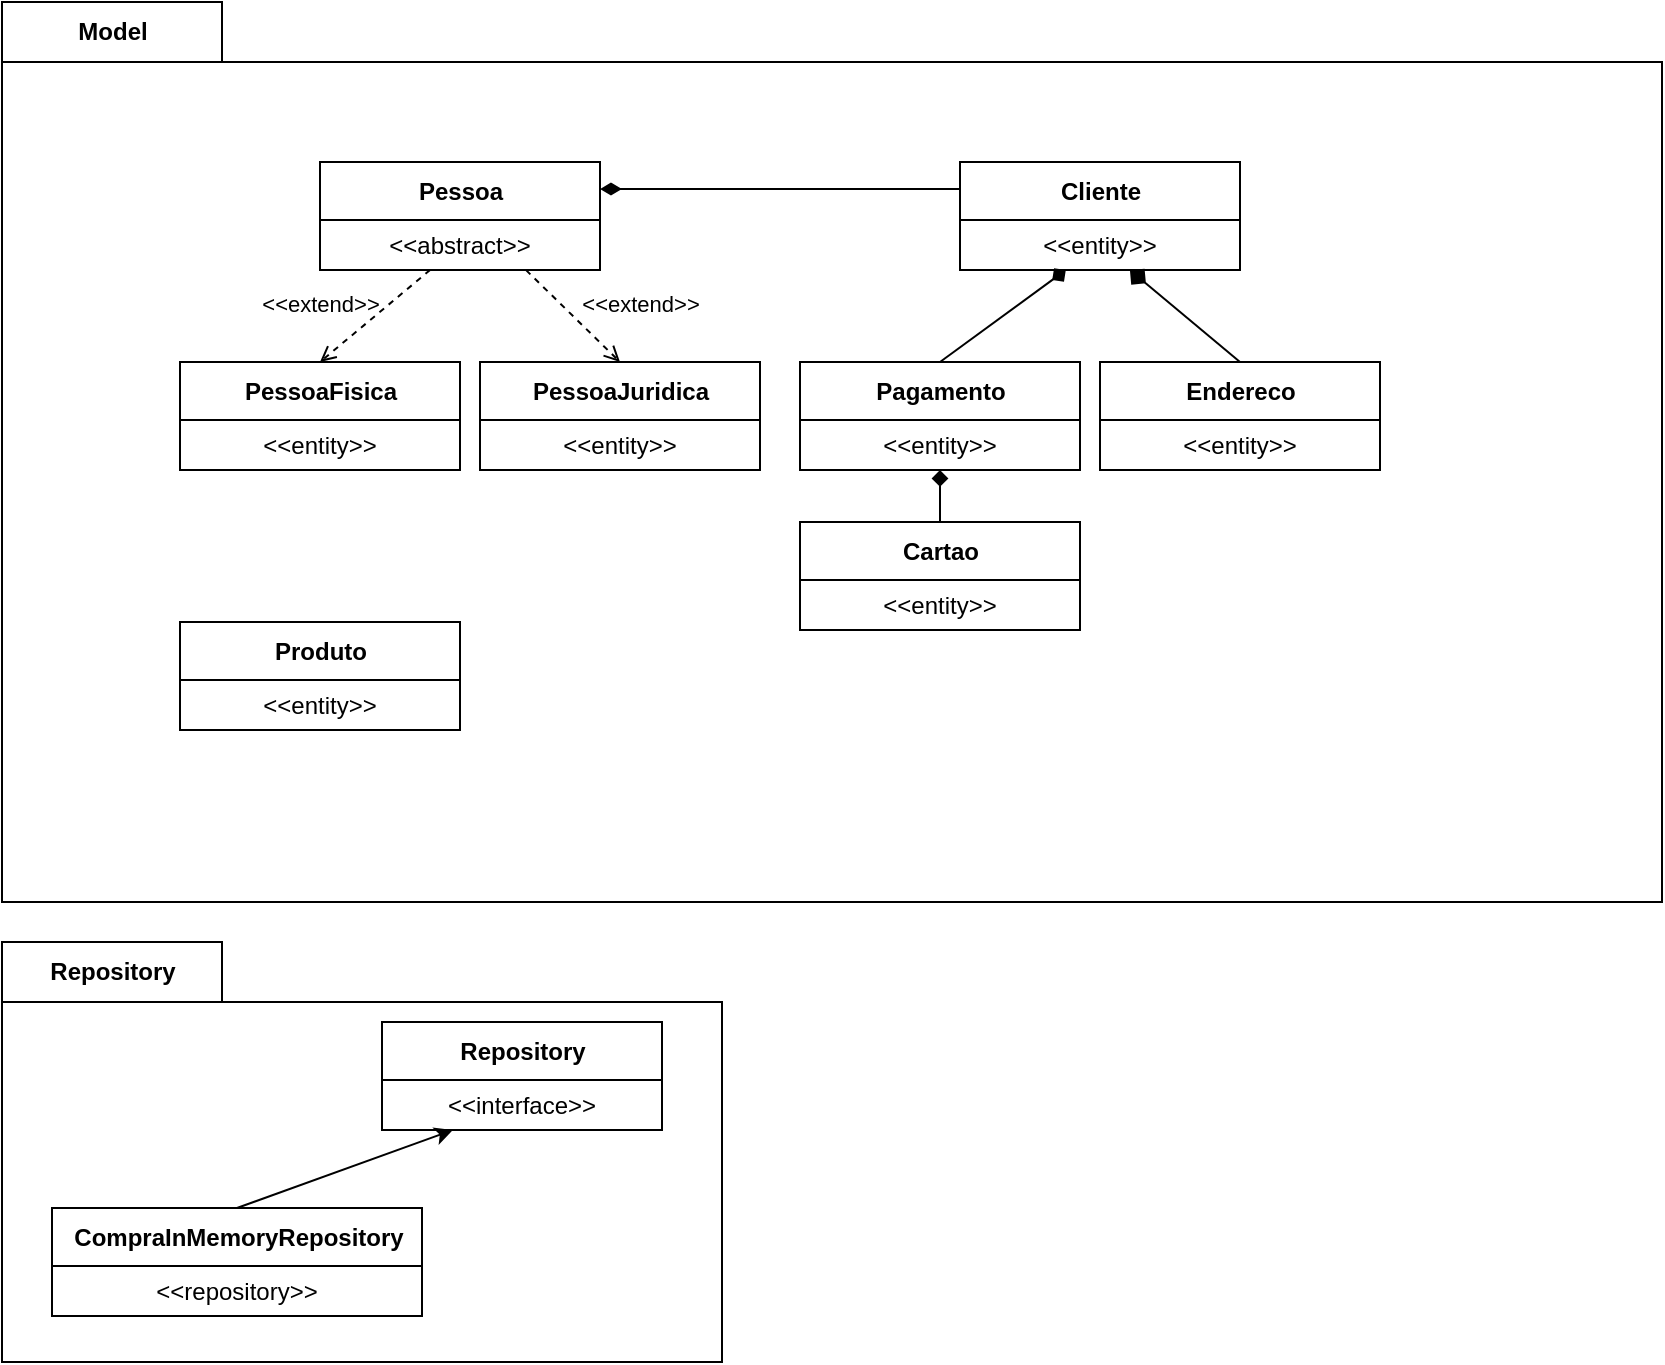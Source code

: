 <mxfile version="16.5.1" type="device"><diagram id="F95_BFXfoL9HSXDF8XYR" name="Página-1"><mxGraphModel dx="1726" dy="1720" grid="1" gridSize="10" guides="1" tooltips="1" connect="1" arrows="1" fold="1" page="1" pageScale="1" pageWidth="827" pageHeight="1169" math="0" shadow="0"><root><mxCell id="0"/><mxCell id="1" parent="0"/><mxCell id="hRDF0Bt1tg_kyCYRmB3e-8" value="Repository" style="shape=folder;fontStyle=1;tabWidth=110;tabHeight=30;tabPosition=left;html=1;boundedLbl=1;labelInHeader=1;container=1;collapsible=0;recursiveResize=0;" parent="1" vertex="1"><mxGeometry x="-160" y="290" width="360" height="210" as="geometry"/></mxCell><mxCell id="hRDF0Bt1tg_kyCYRmB3e-36" value="Repository" style="swimlane;fontStyle=1;align=center;verticalAlign=middle;childLayout=stackLayout;horizontal=1;startSize=29;horizontalStack=0;resizeParent=1;resizeParentMax=0;resizeLast=0;collapsible=0;marginBottom=0;html=1;" parent="hRDF0Bt1tg_kyCYRmB3e-8" vertex="1"><mxGeometry x="190" y="40" width="140" height="54" as="geometry"/></mxCell><mxCell id="hRDF0Bt1tg_kyCYRmB3e-37" value="&amp;lt;&amp;lt;interface&amp;gt;&amp;gt;" style="text;html=1;strokeColor=none;fillColor=none;align=center;verticalAlign=middle;spacingLeft=4;spacingRight=4;overflow=hidden;rotatable=0;points=[[0,0.5],[1,0.5]];portConstraint=eastwest;" parent="hRDF0Bt1tg_kyCYRmB3e-36" vertex="1"><mxGeometry y="29" width="140" height="25" as="geometry"/></mxCell><mxCell id="hRDF0Bt1tg_kyCYRmB3e-45" style="edgeStyle=none;rounded=0;orthogonalLoop=1;jettySize=auto;html=1;exitX=0.5;exitY=0;exitDx=0;exitDy=0;" parent="hRDF0Bt1tg_kyCYRmB3e-8" source="hRDF0Bt1tg_kyCYRmB3e-38" target="hRDF0Bt1tg_kyCYRmB3e-37" edge="1"><mxGeometry relative="1" as="geometry"/></mxCell><mxCell id="hRDF0Bt1tg_kyCYRmB3e-38" value="CompraInMemoryRepository" style="swimlane;fontStyle=1;align=center;verticalAlign=middle;childLayout=stackLayout;horizontal=1;startSize=29;horizontalStack=0;resizeParent=1;resizeParentMax=0;resizeLast=0;collapsible=0;marginBottom=0;html=1;" parent="hRDF0Bt1tg_kyCYRmB3e-8" vertex="1"><mxGeometry x="25" y="133" width="185" height="54" as="geometry"/></mxCell><mxCell id="hRDF0Bt1tg_kyCYRmB3e-39" value="&amp;lt;&amp;lt;repository&amp;gt;&amp;gt;" style="text;html=1;strokeColor=none;fillColor=none;align=center;verticalAlign=middle;spacingLeft=4;spacingRight=4;overflow=hidden;rotatable=0;points=[[0,0.5],[1,0.5]];portConstraint=eastwest;" parent="hRDF0Bt1tg_kyCYRmB3e-38" vertex="1"><mxGeometry y="29" width="185" height="25" as="geometry"/></mxCell><mxCell id="hRDF0Bt1tg_kyCYRmB3e-40" style="edgeStyle=none;rounded=0;orthogonalLoop=1;jettySize=auto;html=1;exitX=0.5;exitY=0;exitDx=0;exitDy=0;" parent="hRDF0Bt1tg_kyCYRmB3e-8" source="hRDF0Bt1tg_kyCYRmB3e-36" target="hRDF0Bt1tg_kyCYRmB3e-36" edge="1"><mxGeometry relative="1" as="geometry"/></mxCell><mxCell id="hRDF0Bt1tg_kyCYRmB3e-10" value="Model" style="shape=folder;fontStyle=1;tabWidth=110;tabHeight=30;tabPosition=left;html=1;boundedLbl=1;labelInHeader=1;container=1;collapsible=0;recursiveResize=0;" parent="1" vertex="1"><mxGeometry x="-160" y="-180" width="830" height="450" as="geometry"/></mxCell><mxCell id="hRDF0Bt1tg_kyCYRmB3e-14" value="Pessoa" style="swimlane;fontStyle=1;align=center;verticalAlign=middle;childLayout=stackLayout;horizontal=1;startSize=29;horizontalStack=0;resizeParent=1;resizeParentMax=0;resizeLast=0;collapsible=0;marginBottom=0;html=1;" parent="hRDF0Bt1tg_kyCYRmB3e-10" vertex="1"><mxGeometry x="159" y="80" width="140" height="54" as="geometry"/></mxCell><mxCell id="hRDF0Bt1tg_kyCYRmB3e-15" value="&amp;lt;&amp;lt;abstract&amp;gt;&amp;gt;" style="text;html=1;strokeColor=none;fillColor=none;align=center;verticalAlign=middle;spacingLeft=4;spacingRight=4;overflow=hidden;rotatable=0;points=[[0,0.5],[1,0.5]];portConstraint=eastwest;" parent="hRDF0Bt1tg_kyCYRmB3e-14" vertex="1"><mxGeometry y="29" width="140" height="25" as="geometry"/></mxCell><mxCell id="hRDF0Bt1tg_kyCYRmB3e-18" value="PessoaFisica" style="swimlane;fontStyle=1;align=center;verticalAlign=middle;childLayout=stackLayout;horizontal=1;startSize=29;horizontalStack=0;resizeParent=1;resizeParentMax=0;resizeLast=0;collapsible=0;marginBottom=0;html=1;" parent="hRDF0Bt1tg_kyCYRmB3e-10" vertex="1"><mxGeometry x="89" y="180" width="140" height="54" as="geometry"/></mxCell><mxCell id="hRDF0Bt1tg_kyCYRmB3e-19" value="&amp;lt;&amp;lt;entity&amp;gt;&amp;gt;" style="text;html=1;strokeColor=none;fillColor=none;align=center;verticalAlign=middle;spacingLeft=4;spacingRight=4;overflow=hidden;rotatable=0;points=[[0,0.5],[1,0.5]];portConstraint=eastwest;" parent="hRDF0Bt1tg_kyCYRmB3e-18" vertex="1"><mxGeometry y="29" width="140" height="25" as="geometry"/></mxCell><mxCell id="hRDF0Bt1tg_kyCYRmB3e-24" value="PessoaJuridica" style="swimlane;fontStyle=1;align=center;verticalAlign=middle;childLayout=stackLayout;horizontal=1;startSize=29;horizontalStack=0;resizeParent=1;resizeParentMax=0;resizeLast=0;collapsible=0;marginBottom=0;html=1;" parent="hRDF0Bt1tg_kyCYRmB3e-10" vertex="1"><mxGeometry x="239" y="180" width="140" height="54" as="geometry"/></mxCell><mxCell id="hRDF0Bt1tg_kyCYRmB3e-25" value="&amp;lt;&amp;lt;entity&amp;gt;&amp;gt;" style="text;html=1;strokeColor=none;fillColor=none;align=center;verticalAlign=middle;spacingLeft=4;spacingRight=4;overflow=hidden;rotatable=0;points=[[0,0.5],[1,0.5]];portConstraint=eastwest;" parent="hRDF0Bt1tg_kyCYRmB3e-24" vertex="1"><mxGeometry y="29" width="140" height="25" as="geometry"/></mxCell><mxCell id="0rktt3jYXGowXtdrTe6E-3" value="" style="edgeStyle=none;rounded=0;orthogonalLoop=1;jettySize=auto;html=1;startArrow=none;startFill=0;endArrow=diamond;endFill=1;" parent="hRDF0Bt1tg_kyCYRmB3e-10" source="hRDF0Bt1tg_kyCYRmB3e-27" target="hRDF0Bt1tg_kyCYRmB3e-30" edge="1"><mxGeometry relative="1" as="geometry"/></mxCell><mxCell id="hRDF0Bt1tg_kyCYRmB3e-27" value="Cartao" style="swimlane;fontStyle=1;align=center;verticalAlign=middle;childLayout=stackLayout;horizontal=1;startSize=29;horizontalStack=0;resizeParent=1;resizeParentMax=0;resizeLast=0;collapsible=0;marginBottom=0;html=1;" parent="hRDF0Bt1tg_kyCYRmB3e-10" vertex="1"><mxGeometry x="399" y="260" width="140" height="54" as="geometry"/></mxCell><mxCell id="hRDF0Bt1tg_kyCYRmB3e-28" value="&amp;lt;&amp;lt;entity&amp;gt;&amp;gt;" style="text;html=1;strokeColor=none;fillColor=none;align=center;verticalAlign=middle;spacingLeft=4;spacingRight=4;overflow=hidden;rotatable=0;points=[[0,0.5],[1,0.5]];portConstraint=eastwest;" parent="hRDF0Bt1tg_kyCYRmB3e-27" vertex="1"><mxGeometry y="29" width="140" height="25" as="geometry"/></mxCell><mxCell id="0rktt3jYXGowXtdrTe6E-2" style="rounded=0;orthogonalLoop=1;jettySize=auto;html=1;exitX=0.5;exitY=0;exitDx=0;exitDy=0;endArrow=diamond;endFill=1;" parent="hRDF0Bt1tg_kyCYRmB3e-10" source="hRDF0Bt1tg_kyCYRmB3e-29" target="hRDF0Bt1tg_kyCYRmB3e-34" edge="1"><mxGeometry relative="1" as="geometry"/></mxCell><mxCell id="hRDF0Bt1tg_kyCYRmB3e-29" value="Pagamento" style="swimlane;fontStyle=1;align=center;verticalAlign=middle;childLayout=stackLayout;horizontal=1;startSize=29;horizontalStack=0;resizeParent=1;resizeParentMax=0;resizeLast=0;collapsible=0;marginBottom=0;html=1;" parent="hRDF0Bt1tg_kyCYRmB3e-10" vertex="1"><mxGeometry x="399" y="180" width="140" height="54" as="geometry"/></mxCell><mxCell id="hRDF0Bt1tg_kyCYRmB3e-30" value="&amp;lt;&amp;lt;entity&amp;gt;&amp;gt;" style="text;html=1;strokeColor=none;fillColor=none;align=center;verticalAlign=middle;spacingLeft=4;spacingRight=4;overflow=hidden;rotatable=0;points=[[0,0.5],[1,0.5]];portConstraint=eastwest;" parent="hRDF0Bt1tg_kyCYRmB3e-29" vertex="1"><mxGeometry y="29" width="140" height="25" as="geometry"/></mxCell><mxCell id="hRDF0Bt1tg_kyCYRmB3e-31" value="Endereco" style="swimlane;fontStyle=1;align=center;verticalAlign=middle;childLayout=stackLayout;horizontal=1;startSize=29;horizontalStack=0;resizeParent=1;resizeParentMax=0;resizeLast=0;collapsible=0;marginBottom=0;html=1;" parent="hRDF0Bt1tg_kyCYRmB3e-10" vertex="1"><mxGeometry x="549" y="180" width="140" height="54" as="geometry"/></mxCell><mxCell id="hRDF0Bt1tg_kyCYRmB3e-32" value="&amp;lt;&amp;lt;entity&amp;gt;&amp;gt;" style="text;html=1;strokeColor=none;fillColor=none;align=center;verticalAlign=middle;spacingLeft=4;spacingRight=4;overflow=hidden;rotatable=0;points=[[0,0.5],[1,0.5]];portConstraint=eastwest;" parent="hRDF0Bt1tg_kyCYRmB3e-31" vertex="1"><mxGeometry y="29" width="140" height="25" as="geometry"/></mxCell><mxCell id="hRDF0Bt1tg_kyCYRmB3e-33" value="Cliente" style="swimlane;fontStyle=1;align=center;verticalAlign=middle;childLayout=stackLayout;horizontal=1;startSize=29;horizontalStack=0;resizeParent=1;resizeParentMax=0;resizeLast=0;collapsible=0;marginBottom=0;html=1;" parent="hRDF0Bt1tg_kyCYRmB3e-10" vertex="1"><mxGeometry x="479" y="80" width="140" height="54" as="geometry"/></mxCell><mxCell id="hRDF0Bt1tg_kyCYRmB3e-34" value="&amp;lt;&amp;lt;entity&amp;gt;&amp;gt;" style="text;html=1;strokeColor=none;fillColor=none;align=center;verticalAlign=middle;spacingLeft=4;spacingRight=4;overflow=hidden;rotatable=0;points=[[0,0.5],[1,0.5]];portConstraint=eastwest;" parent="hRDF0Bt1tg_kyCYRmB3e-33" vertex="1"><mxGeometry y="29" width="140" height="25" as="geometry"/></mxCell><mxCell id="hRDF0Bt1tg_kyCYRmB3e-46" value="&amp;lt;&amp;lt;extend&amp;gt;&amp;gt;" style="html=1;verticalAlign=bottom;labelBackgroundColor=none;endArrow=open;endFill=0;dashed=1;rounded=0;entryX=0.5;entryY=0;entryDx=0;entryDy=0;" parent="hRDF0Bt1tg_kyCYRmB3e-10" source="hRDF0Bt1tg_kyCYRmB3e-15" target="hRDF0Bt1tg_kyCYRmB3e-18" edge="1"><mxGeometry x="0.642" y="-15" width="160" relative="1" as="geometry"><mxPoint x="380" y="370" as="sourcePoint"/><mxPoint x="540" y="370" as="targetPoint"/><mxPoint as="offset"/></mxGeometry></mxCell><mxCell id="hRDF0Bt1tg_kyCYRmB3e-48" value="&amp;lt;&amp;lt;extend&amp;gt;&amp;gt;" style="html=1;verticalAlign=bottom;labelBackgroundColor=none;endArrow=open;endFill=0;dashed=1;rounded=0;exitX=0.736;exitY=1.003;exitDx=0;exitDy=0;exitPerimeter=0;entryX=0.5;entryY=0;entryDx=0;entryDy=0;" parent="hRDF0Bt1tg_kyCYRmB3e-10" source="hRDF0Bt1tg_kyCYRmB3e-15" target="hRDF0Bt1tg_kyCYRmB3e-24" edge="1"><mxGeometry x="0.792" y="21" width="160" relative="1" as="geometry"><mxPoint x="545.043" y="404" as="sourcePoint"/><mxPoint x="230" y="180" as="targetPoint"/><mxPoint as="offset"/></mxGeometry></mxCell><mxCell id="hRDF0Bt1tg_kyCYRmB3e-49" value="" style="endArrow=none;startArrow=diamondThin;endFill=0;startFill=1;html=1;verticalAlign=bottom;labelBackgroundColor=none;strokeWidth=1;startSize=8;endSize=8;rounded=0;entryX=0;entryY=0.25;entryDx=0;entryDy=0;exitX=1;exitY=0.25;exitDx=0;exitDy=0;" parent="hRDF0Bt1tg_kyCYRmB3e-10" source="hRDF0Bt1tg_kyCYRmB3e-14" target="hRDF0Bt1tg_kyCYRmB3e-33" edge="1"><mxGeometry width="160" relative="1" as="geometry"><mxPoint x="220" y="107" as="sourcePoint"/><mxPoint x="430" y="230" as="targetPoint"/></mxGeometry></mxCell><mxCell id="0rktt3jYXGowXtdrTe6E-1" value="" style="endArrow=diamond;startArrow=none;endFill=1;startFill=0;html=1;verticalAlign=bottom;labelBackgroundColor=none;strokeWidth=1;startSize=8;endSize=8;rounded=0;exitX=0.5;exitY=0;exitDx=0;exitDy=0;" parent="hRDF0Bt1tg_kyCYRmB3e-10" source="hRDF0Bt1tg_kyCYRmB3e-31" target="hRDF0Bt1tg_kyCYRmB3e-34" edge="1"><mxGeometry width="160" relative="1" as="geometry"><mxPoint x="230" y="117" as="sourcePoint"/><mxPoint x="609" y="90" as="targetPoint"/></mxGeometry></mxCell><mxCell id="0rktt3jYXGowXtdrTe6E-6" value="Produto" style="swimlane;fontStyle=1;align=center;verticalAlign=middle;childLayout=stackLayout;horizontal=1;startSize=29;horizontalStack=0;resizeParent=1;resizeParentMax=0;resizeLast=0;collapsible=0;marginBottom=0;html=1;" parent="hRDF0Bt1tg_kyCYRmB3e-10" vertex="1"><mxGeometry x="89" y="310" width="140" height="54" as="geometry"/></mxCell><mxCell id="0rktt3jYXGowXtdrTe6E-7" value="&amp;lt;&amp;lt;entity&amp;gt;&amp;gt;" style="text;html=1;strokeColor=none;fillColor=none;align=center;verticalAlign=middle;spacingLeft=4;spacingRight=4;overflow=hidden;rotatable=0;points=[[0,0.5],[1,0.5]];portConstraint=eastwest;" parent="0rktt3jYXGowXtdrTe6E-6" vertex="1"><mxGeometry y="29" width="140" height="25" as="geometry"/></mxCell></root></mxGraphModel></diagram></mxfile>